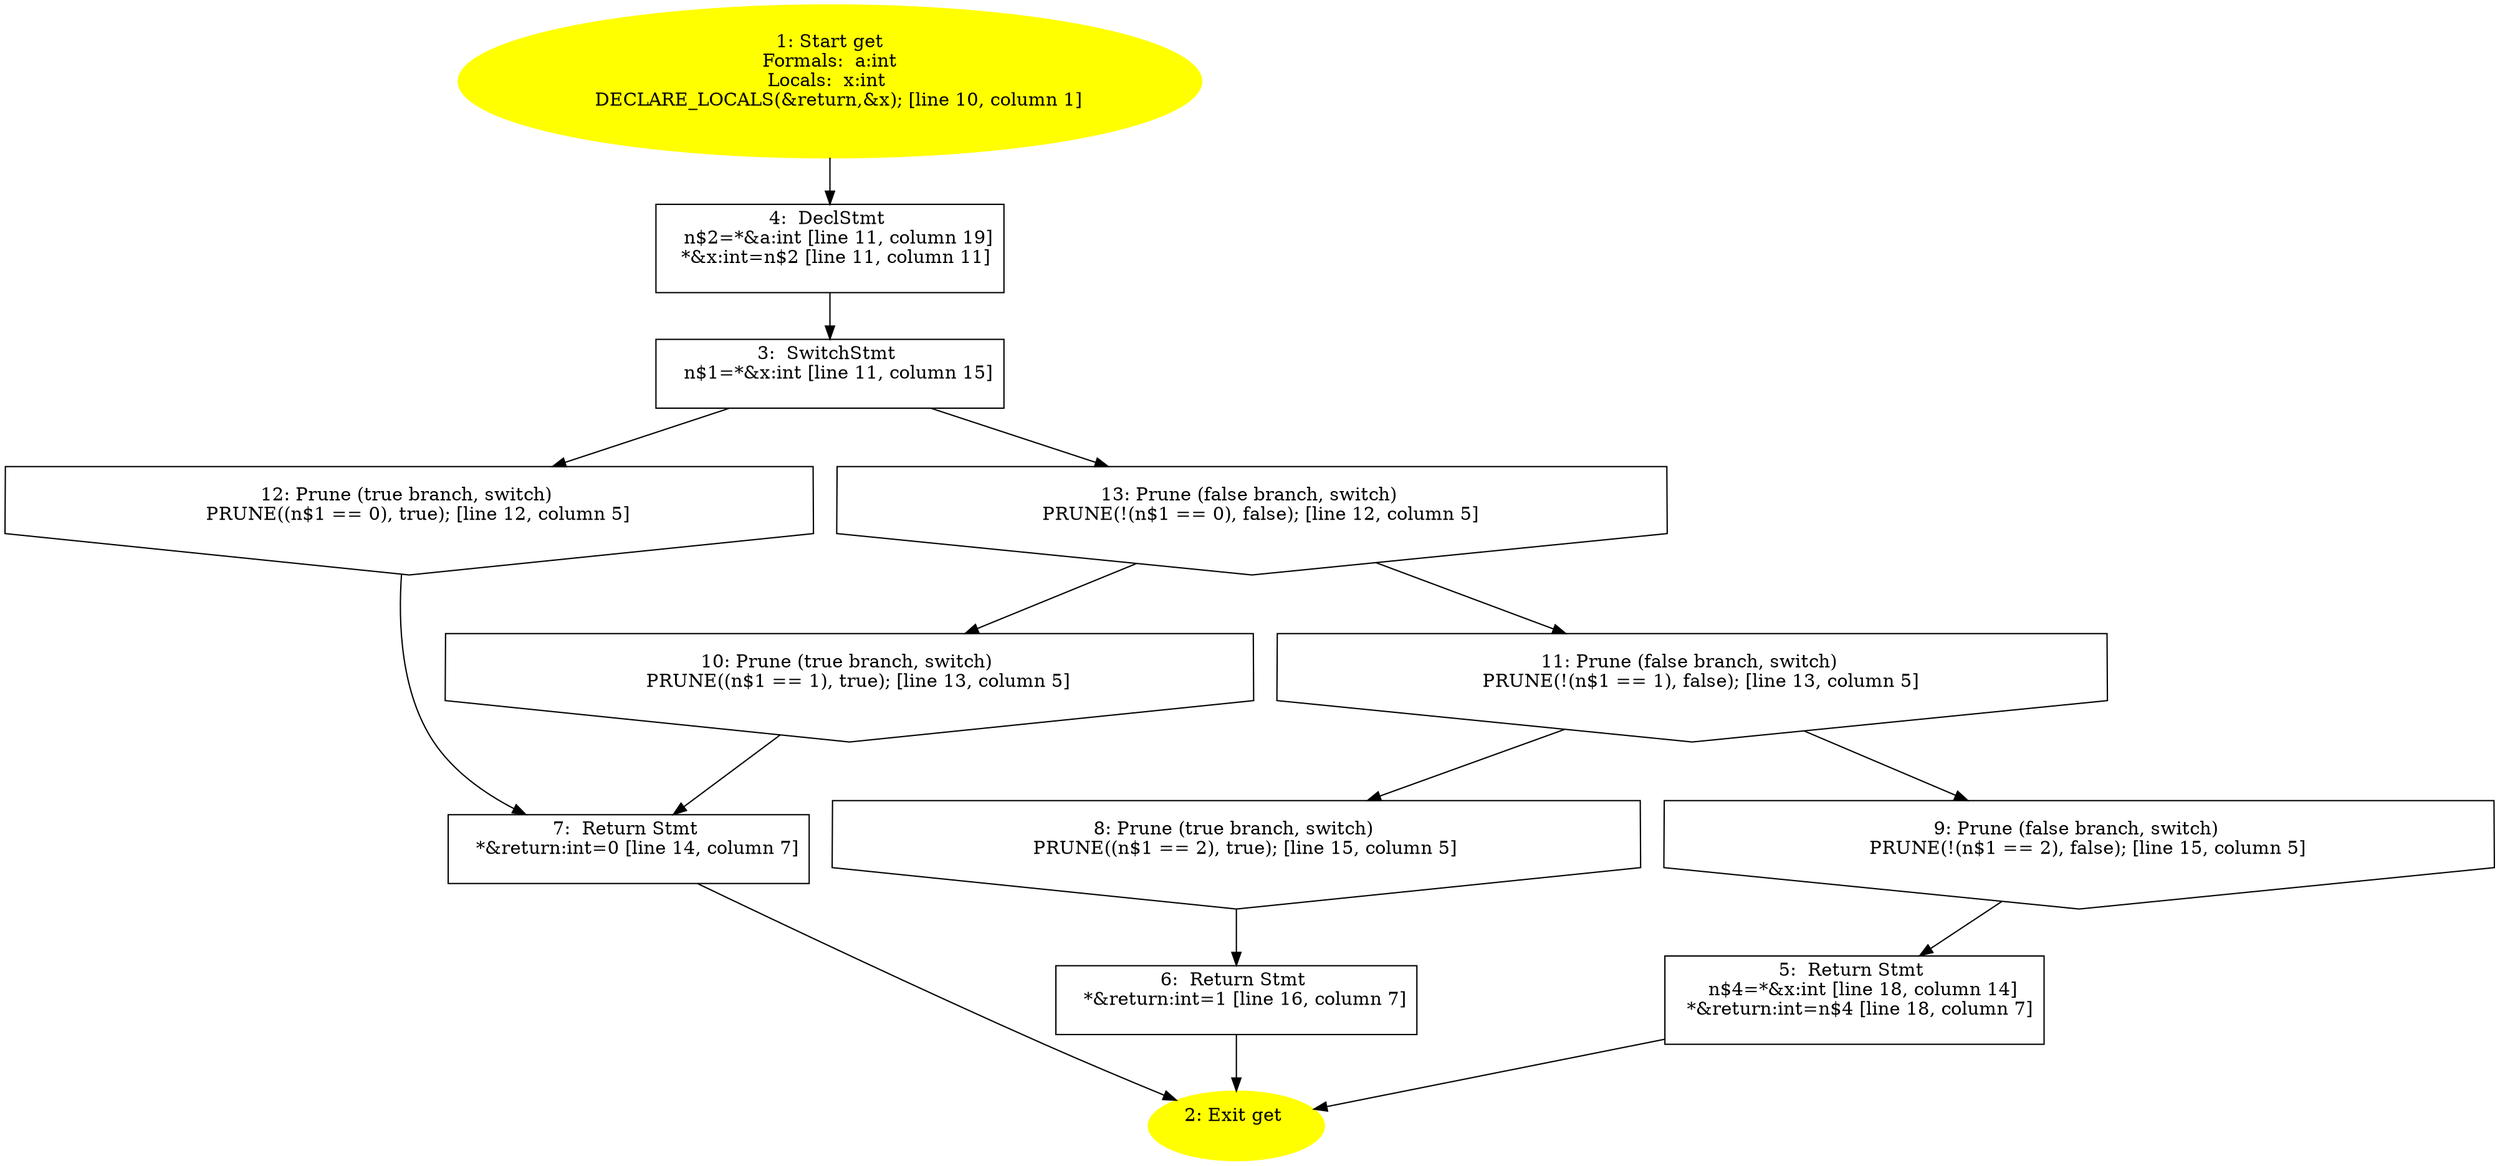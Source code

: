 /* @generated */
digraph cfg {
"get#10177141129833125794.403aae26476e3a02c544075e122228e0_1" [label="1: Start get\nFormals:  a:int\nLocals:  x:int \n   DECLARE_LOCALS(&return,&x); [line 10, column 1]\n " color=yellow style=filled]
	

	 "get#10177141129833125794.403aae26476e3a02c544075e122228e0_1" -> "get#10177141129833125794.403aae26476e3a02c544075e122228e0_4" ;
"get#10177141129833125794.403aae26476e3a02c544075e122228e0_2" [label="2: Exit get \n  " color=yellow style=filled]
	

"get#10177141129833125794.403aae26476e3a02c544075e122228e0_3" [label="3:  SwitchStmt \n   n$1=*&x:int [line 11, column 15]\n " shape="box"]
	

	 "get#10177141129833125794.403aae26476e3a02c544075e122228e0_3" -> "get#10177141129833125794.403aae26476e3a02c544075e122228e0_12" ;
	 "get#10177141129833125794.403aae26476e3a02c544075e122228e0_3" -> "get#10177141129833125794.403aae26476e3a02c544075e122228e0_13" ;
"get#10177141129833125794.403aae26476e3a02c544075e122228e0_4" [label="4:  DeclStmt \n   n$2=*&a:int [line 11, column 19]\n  *&x:int=n$2 [line 11, column 11]\n " shape="box"]
	

	 "get#10177141129833125794.403aae26476e3a02c544075e122228e0_4" -> "get#10177141129833125794.403aae26476e3a02c544075e122228e0_3" ;
"get#10177141129833125794.403aae26476e3a02c544075e122228e0_5" [label="5:  Return Stmt \n   n$4=*&x:int [line 18, column 14]\n  *&return:int=n$4 [line 18, column 7]\n " shape="box"]
	

	 "get#10177141129833125794.403aae26476e3a02c544075e122228e0_5" -> "get#10177141129833125794.403aae26476e3a02c544075e122228e0_2" ;
"get#10177141129833125794.403aae26476e3a02c544075e122228e0_6" [label="6:  Return Stmt \n   *&return:int=1 [line 16, column 7]\n " shape="box"]
	

	 "get#10177141129833125794.403aae26476e3a02c544075e122228e0_6" -> "get#10177141129833125794.403aae26476e3a02c544075e122228e0_2" ;
"get#10177141129833125794.403aae26476e3a02c544075e122228e0_7" [label="7:  Return Stmt \n   *&return:int=0 [line 14, column 7]\n " shape="box"]
	

	 "get#10177141129833125794.403aae26476e3a02c544075e122228e0_7" -> "get#10177141129833125794.403aae26476e3a02c544075e122228e0_2" ;
"get#10177141129833125794.403aae26476e3a02c544075e122228e0_8" [label="8: Prune (true branch, switch) \n   PRUNE((n$1 == 2), true); [line 15, column 5]\n " shape="invhouse"]
	

	 "get#10177141129833125794.403aae26476e3a02c544075e122228e0_8" -> "get#10177141129833125794.403aae26476e3a02c544075e122228e0_6" ;
"get#10177141129833125794.403aae26476e3a02c544075e122228e0_9" [label="9: Prune (false branch, switch) \n   PRUNE(!(n$1 == 2), false); [line 15, column 5]\n " shape="invhouse"]
	

	 "get#10177141129833125794.403aae26476e3a02c544075e122228e0_9" -> "get#10177141129833125794.403aae26476e3a02c544075e122228e0_5" ;
"get#10177141129833125794.403aae26476e3a02c544075e122228e0_10" [label="10: Prune (true branch, switch) \n   PRUNE((n$1 == 1), true); [line 13, column 5]\n " shape="invhouse"]
	

	 "get#10177141129833125794.403aae26476e3a02c544075e122228e0_10" -> "get#10177141129833125794.403aae26476e3a02c544075e122228e0_7" ;
"get#10177141129833125794.403aae26476e3a02c544075e122228e0_11" [label="11: Prune (false branch, switch) \n   PRUNE(!(n$1 == 1), false); [line 13, column 5]\n " shape="invhouse"]
	

	 "get#10177141129833125794.403aae26476e3a02c544075e122228e0_11" -> "get#10177141129833125794.403aae26476e3a02c544075e122228e0_8" ;
	 "get#10177141129833125794.403aae26476e3a02c544075e122228e0_11" -> "get#10177141129833125794.403aae26476e3a02c544075e122228e0_9" ;
"get#10177141129833125794.403aae26476e3a02c544075e122228e0_12" [label="12: Prune (true branch, switch) \n   PRUNE((n$1 == 0), true); [line 12, column 5]\n " shape="invhouse"]
	

	 "get#10177141129833125794.403aae26476e3a02c544075e122228e0_12" -> "get#10177141129833125794.403aae26476e3a02c544075e122228e0_7" ;
"get#10177141129833125794.403aae26476e3a02c544075e122228e0_13" [label="13: Prune (false branch, switch) \n   PRUNE(!(n$1 == 0), false); [line 12, column 5]\n " shape="invhouse"]
	

	 "get#10177141129833125794.403aae26476e3a02c544075e122228e0_13" -> "get#10177141129833125794.403aae26476e3a02c544075e122228e0_10" ;
	 "get#10177141129833125794.403aae26476e3a02c544075e122228e0_13" -> "get#10177141129833125794.403aae26476e3a02c544075e122228e0_11" ;
}
